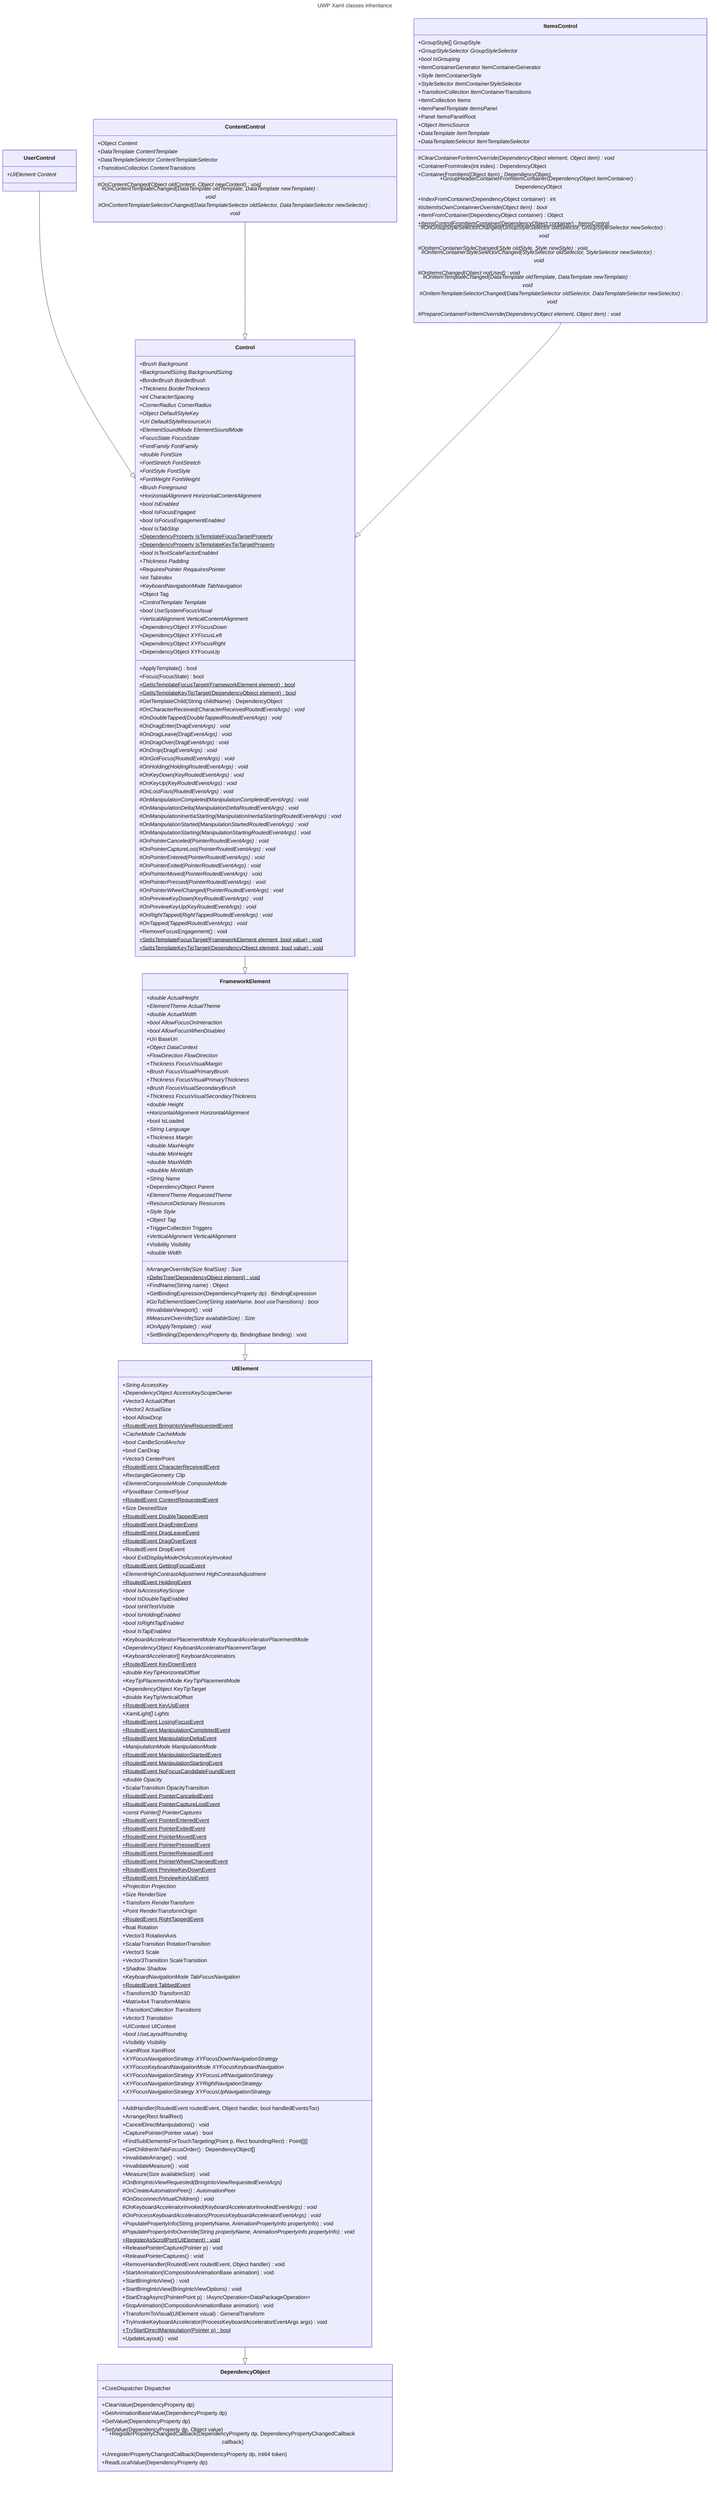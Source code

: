 ---
title: UWP Xaml classes inheritance
---
classDiagram
    class DependencyObject{
        +CoreDispatcher Dispatcher
        +ClearValue(DependencyProperty dp)
        +GetAnimationBaseValue(DependencyProperty dp)
        +GetValue(DependencyProperty dp)
        +SetValue(DependencyProperty dp, Object value)
        +RegisterPropertyChangedCallback(DependencyProperty dp, DependencyPropertyChangedCallback callback)
        +UnregisterPropertyChangedCallback(DependencyProperty dp, Int64 token)
        +ReadLocalValue(DependencyProperty dp)
    }

    class UIElement{
        +String AccessKey*
        +DependencyObject AccessKeyScopeOwner*
        +Vector3 ActualOffset
        +Vector2 ActualSize
        +bool AllowDrop*
        +RoutedEvent BringIntoViewRequestedEvent$
        +CacheMode CacheMode*
        +bool CanBeScrollAnchor*
        +bool CanDrag
        +Vector3 CenterPoint
        +RoutedEvent CharacterReceivedEvent$
        +RectangleGeometry Clip*
        +ElementCompositeMode CompositeMode*
        +FlyoutBase ContextFlyout*
        +RoutedEvent ContextRequestedEvent$
        +Size DesiredSize
        +RoutedEvent DoubleTappedEvent$
        +RoutedEvent DragEnterEvent$
        +RoutedEvent DragLeaveEvent$
        +RoutedEvent DragOverEvent$
        +RoutedEvent DropEvent
        +bool ExitDisplayModeOnAccessKeyInvoked*
        +RoutedEvent GettingFocusEvent$
        +ElementHighContrastAdjustment HighContrastAdjustment*
        +RoutedEvent HoldingEvent$
        +bool IsAccessKeyScope*
        +bool IsDoubleTapEnabled*
        +bool IsHitTestVisible*
        +bool IsHoldingEnabled*
        +bool IsRightTapEnabled*
        +bool IsTapEnabled*
        +KeyboardAcceleratorPlacementMode KeyboardAcceleratorPlacementMode*
        +DependencyObject KeyboardAcceleratorPlacementTarget*
        +KeyboardAccelerator[] KeyboardAccelerators
        +RoutedEvent KeyDownEvent$
        +double KeyTipHorizontalOffset*
        +KeyTipPlacementMode KeyTipPlacementMode*
        +DependencyObject KeyTipTarget*
        +double KeyTipVerticalOffset
        +RoutedEvent KeyUpEvent$
        +XamlLight[] Lights*
        +RoutedEvent LosingFocusEvent$
        +RoutedEvent ManipulationCompletedEvent$
        +RoutedEvent ManipulationDeltaEvent$
        +ManipulationMode ManipulationMode*
        +RoutedEvent ManipulationStartedEvent$
        +RoutedEvent ManipulationStartingEvent$
        +RoutedEvent NoFocusCandidateFoundEvent$
        +double Opacity*
        +ScalarTransition OpacityTransition
        +RoutedEvent PointerCanceledEvent$
        +RoutedEvent PointerCaptureLostEvent$
        +const Pointer[] PointerCaptures*
        +RoutedEvent PointerEnteredEvent$
        +RoutedEvent PointerExitedEvent$
        +RoutedEvent PointerMovedEvent$
        +RoutedEvent PointerPressedEvent$
        +RoutedEvent PointerReleasedEvent$
        +RoutedEvent PointerWheelChangedEvent$
        +RoutedEvent PreviewKeyDownEvent$
        +RoutedEvent PreviewKeyUpEvent$
        +Projection Projection*
        +Size RenderSize
        +Transform RenderTransform*
        +Point RenderTransformOrigin*
        +RoutedEvent RightTappedEvent$
        +float Rotation
        +Vector3 RotationAxis
        +ScalarTransition RotationTransition
        +Vector3 Scale
        +Vector3Transition ScaleTransition
        +Shadow Shadow*
        +KeyboardNavigationMode TabFocusNavigation*
        +RoutedEvent TabbedEvent$
        +Transform3D Transform3D*
        +Matrix4x4 TransformMatrix
        +TransitionCollection Transitions*
        +Vector3 Translation*
        +UIContext UIContext
        +bool UseLayoutRounding*
        +Visibility Visibility*
        +XamlRoot XamlRoot
        +XYFocusNavigationStrategy XYFocusDownNavigationStrategy*
        +XYFocusKeyboardNavigationMode XYFocusKeyboardNavigation*
        +XYFocusNavigationStrategy XYFocusLeftNavigationStrategy*
        +XYFocusNavigationStrategy XYRightNavigationStrategy*
        +XYFocusNavigationStrategy XYFocusUpNavigationStrategy*

        +AddHandler(RoutedEvent routedEvent, Object handler, bool handledEventsToo)
        +Arrange(Rect finalRect)
        +CancelDirectManipulations() void
        +CapturePointer(Pointer value) bool
        +FindSubElementsForTouchTargeting(Point p, Rect boundingRect) Point[][]
        +GetChildrenInTabFocusOrder() DependencyObject[]
        +InvalidateArrange() void
        +InvalidateMeasure() void
        +Measure(Size availableSize) void
        #OnBringIntoViewRequested(BringIntoViewRequestedEventArgs)*
        #OnCreateAutomationPeer() AutomationPeer*
        #OnDisconnectVirtualChildren() void*
        #OnKeyboardAcceleratorInvoked(KeyboardAcceleratorInvokedEventArgs) void*
        #OnProcessKeyboardAccelerators(ProcessKeyboardAcceleratorEventArgs) void*
        +PopulatePropertyInfo(String propertyName, AnimationPropertyInfo propertyInfo) void
        #PopulatePropertyInfoOverride(String propertyName, AnimationPropertyInfo propertyInfo) void*
        +RegisterAsScrollPort(UIElement) void$
        +ReleasePointerCapture(Pointer p) void
        +ReleasePointerCaptures() void
        +RemoveHandler(RoutedEvent routedEvent, Object handler) void
        +StartAnimation(ICompositionAnimationBase animation) void
        +StartBringIntoView() void
        +StartBringIntoView(BringIntoViewOptions) void
        +StartDragAsync(PointerPoint p) IAsyncOperation~DataPackageOperation~
        +StopAnimation(ICompositionAnimationBase animation) void
        +TransformToVisual(UIElement visual) GeneralTransform
        +TryInvokeKeyboardAccelerator(ProcessKeyboardAcceleratorEventArgs args) void
        +TryStartDirectManipulation(Pointer p) bool$
        +UpdateLayout() void
    }

    class FrameworkElement{
        +double ActualHeight*
        +ElementTheme ActualTheme*
        +double ActualWidth*
        +bool AllowFocusOnInteraction*
        +bool AllowFocusWhenDisabled*
        +Uri BaseUri
        +Object DataContext*
        +FlowDirection FlowDirection*
        +Thickness FocusVisualMargin*
        +Brush FocusVisualPrimaryBrush*
        +Thickness FocusVisualPrimaryThickness*
        +Brush FocusVisualSecondaryBrush*
        +Thickness FocusVisualSecondaryThickness*
        +double Height*
        +HorizontalAlignment HorizontalAlignment*
        +bool IsLoaded
        +String Language*
        +Thickness Margin*
        +double MaxHeight*
        +double MinHeight*
        +double MaxWidth*
        +doubkle MinWidth*
        +String Name*
        +DependencyObject Parent
        +ElementTheme RequestedTheme*
        +ResourceDictionary Resources
        +Style Style*
        +Object Tag*
        +TriggerCollection Triggers
        +VerticalAlignment VerticalAlignment*
        +Visibility Visibility
        +double Width*

        #ArrangeOverride(Size finalSize) Size*
        +DeferTree(DependencyObject element) void$
        +FindName(String name) Object
        +GetBindingExpression(DependencyProperty dp) BindingExpression
        #GoToElementStateCore(String stateName, bool useTransitions) bool*
        #InvalidateViewport() void
        #MeasureOverride(Size availableSize) Size*
        #OnApplyTemplate() void*
        +SetBinding(DependencyProperty dp, BindingBase binding) void
    }

    class Control{
        +Brush Background*
        +BackgroundSizing BackgroundSizing*
        +BorderBrush BorderBrush*
        +Thickness BorderThickness*
        +int CharacterSpacing*
        +CornerRadius CornerRadius*
        +Object DefaultStyleKey*
        +Uri DefaultStyleResourceUri*
        +ElementSoundMode ElementSoundMode*
        +FocusState FocusState*
        +FontFamily FontFamily*
        +double FontSize*
        +FontStretch FontStretch*
        +FontStyle FontStyle*
        +FontWeight FontWeight*
        +Brush Foreground*
        +HorizontalAlignment HorizontalContentAlignment*
        +bool IsEnabled*
        +bool IsFocusEngaged*
        +bool IsFocusEngagementEnabled*
        +bool IsTabStop*
        +DependencyProperty IsTemplateFocusTargetProperty$
        +DependencyProperty IsTemplateKeyTipTargetProperty$
        +bool IsTextScaleFactorEnabled*
        +Thickness Padding*
        +RequiresPointer ReqauiresPointer*
        +int TabIndex*
        +KeyboardNavigationMode TabNavigation*
        +Object Tag
        +ControlTemplate Template*
        +bool UseSystemFocusVisual*
        +VerticalAlignment VerticalContentAlignment
        +DependencyObject XYFocusDown*
        +DependencyObject XYFocusLeft*
        +DependencyObject XYFocusRight*
        +DependencyObject XYFocusUp

        +ApplyTemplate() bool
        +Focus(FocusState) bool
        +GetIsTemplateFocusTarget(FrameworkElement element) bool$
        +GetIsTemplateKeyTipTarget(DependencyObject element) bool$
        #GetTemplateChild(String childName) DependencyObject
        #OnCharacterReceived(CharacterReceivedRoutedEventArgs) void*
        #OnDoubleTapped(DoubleTappedRoutedEventArgs) void*
        #OnDragEnter(DragEventArgs) void*
        #OnDragLeave(DragEventArgs) void*
        #OnDragOver(DragEventArgs) void*
        #OnDrop(DragEventArgs) void*
        #OnGotFocus(RoutedEventArgs) void*
        #OnHolding(HoldingRoutedEventArgs) void*
        #OnKeyDown(KeyRoutedEventArgs) void*
        #OnKeyUp(KeyRoutedEventArgs) void*
        #OnLostFous(RoutedEventArgs) void*
        #OnManipulationCompleted(ManipulationCompletedEventArgs) void*
        #OnManipulationDelta(ManipulationDeltaRoutedEventArgs) void*
        #OnManipulationInertiaStarting(ManipulationInertiaStartingRoutedEventArgs) void*
        #OnManipulationStarted(ManipulationStartedRoutedEventArgs) void*
        #OnManipulationStarting(ManipulationStartingRoutedEventArgs) void*
        #OnPointerCanceled(PointerRoutedEventArgs) void*
        #OnPointerCaptureLost(PointerRoutedEventArgs) void*
        #OnPointerEntered(PointerRoutedEventArgs) void*
        #OnPointerExited(PointerRoutedEventArgs) void*
        #OnPointerMoved(PointerRoutedEventArgs) void*
        #OnPointerPressed(PointerRoutedEventArgs) void*
        #OnPointerWheelChanged(PointerRoutedEventArgs) void*
        #OnPreviewKeyDown(KeyRoutedEventArgs) void*
        #OnPreviewKeyUp(KeyRoutedEventArgs) void*
        #OnRightTapped(RightTappedRoutedEventArgs) void*
        #OnTapped(TappedRoutedEventArgs) void*
        +RemoveFocusEngagement() void
        +SetIsTemplateFocusTarget(FrameworkElement element, bool value) void$
        +SetIsTemplateKeyTipTarget(DependencyObject element, bool value) void$
    }

    class UserControl{
        +UIElement Content*
    }

    class ContentControl{
        +Object Content*
        +DataTemplate ContentTemplate*
        +DataTemplateSelector ContentTemplateSelector*
        +TransitionCollection ContentTransitions*

        #OnContentChanged(Object oldContent, Object newContent) void*
        #OnContentTemplateChanged(DataTemplate oldTemplate, DataTemplate newTemplate) void*
        #OnContentTemplateSelectorChanged(DataTemplateSelector oldSelector, DataTemplateSelector newSelector) void*
    }

    class ItemsControl{
        +GroupStyle[] GroupStyle
        +GroupStyleSelector GroupStyleSelector*
        +bool IsGrouping*
        +ItemContainerGenerator ItemContainerGenerator
        +Style ItemContainerStyle*
        +StyleSelector ItemContainerStyleSelector*
        +TransitionCollection ItemContainerTransitions*
        +ItemCollection Items
        +ItemPanelTemplate ItemsPanel*
        +Panel ItemsPanelRoot
        +Object ItemsSource*
        +DataTemplate ItemTemplate*
        +DataTemplateSelector ItemTemplateSelector*

        #ClearContainerForItemOverride(DependencyObject element, Object item) void*
        +ContainerFromIndex(int index) DependencyObject
        +ContainerFromItem(Object item) DependencyObject
        +GroupHeaderContainerFromItemContainer(DependencyObject itemContainer) DependencyObject
        +IndexFromContainer(DependencyObject container) int
        #IsItemItsOwnContainnerOverride(Object item) bool*
        +ItemFromContainer(DependencyObject container) Object
        +ItemsControlFromItemContainer(DependencyObject container) ItemsControl$
        #OnGroupStyleSelectorChanged(GroupStyleSelector oldSelector, GroupStyleSelector newSelector) void*
        #OnItemContainerStyleChanged(Style oldStyle, Style newStyle) void*
        #OnItemContainerStyleSelectorChanged(StyleSelector oldSelector, StyleSelector newSelector) void*
        #OnItemsChanged(Object notUsed) void*
        #OnItemTemplateChanged(DataTemplate oldTemplate, DataTemplate newTemplate) void*
        #OnItemTemplateSelectorChanged(DataTemplateSelector oldSelector, DataTemplateSelector newSelector) void*
        #PrepareContainerForItemOverride(DependencyObject element, Object item) void*
    }

    UIElement --|> DependencyObject
    FrameworkElement --|> UIElement
    Control --|> FrameworkElement
    UserControl --|> Control
    ContentControl --|> Control
    ItemsControl --|> Control